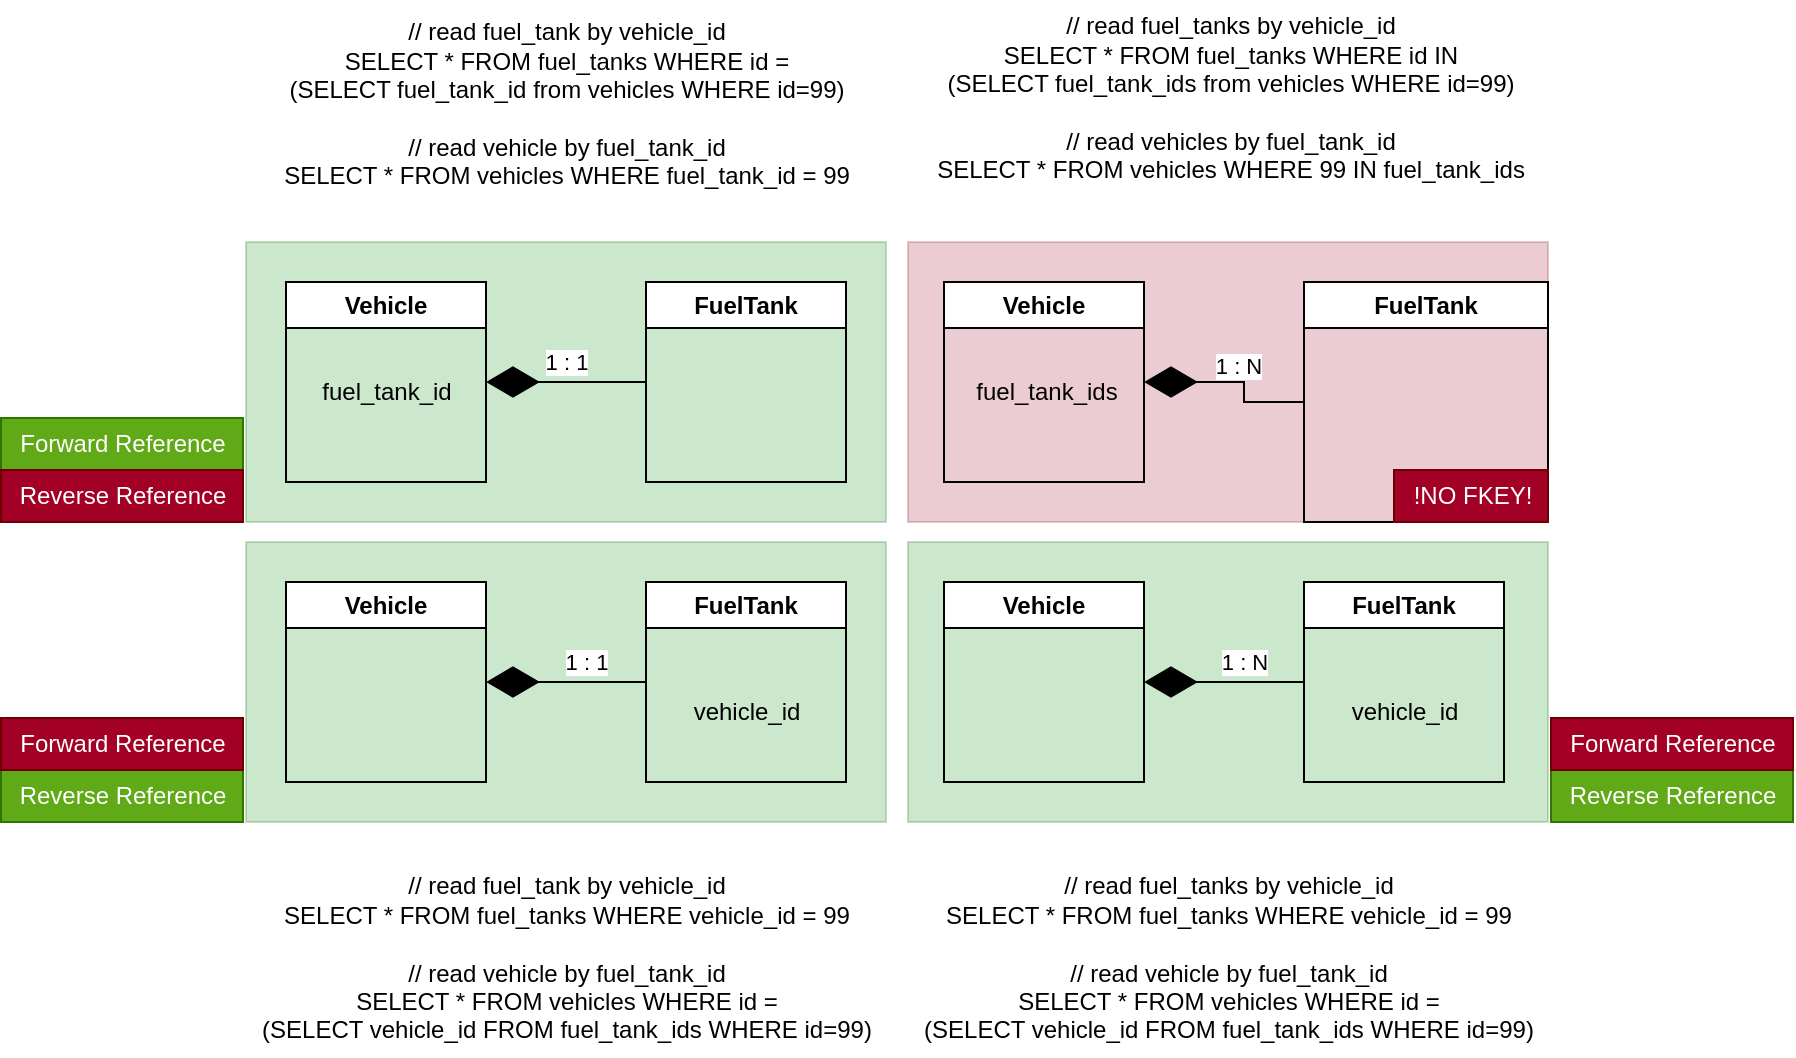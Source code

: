 <mxfile version="22.1.2" type="device">
  <diagram name="Page-1" id="iW4uD-XhVn1tyH_Kbip9">
    <mxGraphModel dx="2598" dy="1052" grid="0" gridSize="10" guides="1" tooltips="1" connect="1" arrows="1" fold="1" page="1" pageScale="1" pageWidth="850" pageHeight="1100" math="0" shadow="0">
      <root>
        <mxCell id="0" />
        <mxCell id="1" parent="0" />
        <mxCell id="gti5m1JGAZEwLYcofzOQ-27" value="" style="rounded=0;whiteSpace=wrap;html=1;fillColor=#008a00;fontColor=#ffffff;strokeColor=#005700;opacity=20;" parent="1" vertex="1">
          <mxGeometry x="371" y="500" width="320" height="140" as="geometry" />
        </mxCell>
        <mxCell id="gti5m1JGAZEwLYcofzOQ-24" value="" style="rounded=0;whiteSpace=wrap;html=1;fillColor=#a20025;fontColor=#ffffff;strokeColor=#6F0000;opacity=20;" parent="1" vertex="1">
          <mxGeometry x="371" y="350" width="320" height="140" as="geometry" />
        </mxCell>
        <mxCell id="gti5m1JGAZEwLYcofzOQ-25" value="" style="rounded=0;whiteSpace=wrap;html=1;fillColor=#008a00;strokeColor=#005700;opacity=20;fontColor=#ffffff;" parent="1" vertex="1">
          <mxGeometry x="40" y="350" width="320" height="140" as="geometry" />
        </mxCell>
        <mxCell id="gti5m1JGAZEwLYcofzOQ-23" value="" style="rounded=0;whiteSpace=wrap;html=1;fillColor=#008a00;fontColor=#ffffff;strokeColor=#005700;opacity=20;" parent="1" vertex="1">
          <mxGeometry x="40" y="500" width="320" height="140" as="geometry" />
        </mxCell>
        <mxCell id="gti5m1JGAZEwLYcofzOQ-1" value="Vehicle" style="swimlane;whiteSpace=wrap;html=1;startSize=23;" parent="1" vertex="1">
          <mxGeometry x="60" y="370" width="100" height="100" as="geometry" />
        </mxCell>
        <mxCell id="gti5m1JGAZEwLYcofzOQ-8" value="fuel_tank_id" style="text;html=1;align=center;verticalAlign=middle;resizable=0;points=[];autosize=1;strokeColor=none;fillColor=none;" parent="gti5m1JGAZEwLYcofzOQ-1" vertex="1">
          <mxGeometry x="5" y="40" width="90" height="30" as="geometry" />
        </mxCell>
        <mxCell id="gti5m1JGAZEwLYcofzOQ-4" style="edgeStyle=orthogonalEdgeStyle;rounded=0;orthogonalLoop=1;jettySize=auto;html=1;entryX=1;entryY=0.5;entryDx=0;entryDy=0;endArrow=diamondThin;endFill=1;strokeWidth=1;endSize=24;" parent="1" source="gti5m1JGAZEwLYcofzOQ-2" target="gti5m1JGAZEwLYcofzOQ-1" edge="1">
          <mxGeometry relative="1" as="geometry" />
        </mxCell>
        <mxCell id="gti5m1JGAZEwLYcofzOQ-18" value="1 : 1" style="edgeLabel;html=1;align=center;verticalAlign=middle;resizable=0;points=[];" parent="gti5m1JGAZEwLYcofzOQ-4" vertex="1" connectable="0">
          <mxGeometry x="0.553" y="-3" relative="1" as="geometry">
            <mxPoint x="22" y="-7" as="offset" />
          </mxGeometry>
        </mxCell>
        <mxCell id="gti5m1JGAZEwLYcofzOQ-2" value="FuelTank" style="swimlane;whiteSpace=wrap;html=1;" parent="1" vertex="1">
          <mxGeometry x="240" y="370" width="100" height="100" as="geometry" />
        </mxCell>
        <mxCell id="gti5m1JGAZEwLYcofzOQ-5" value="Vehicle" style="swimlane;whiteSpace=wrap;html=1;startSize=23;" parent="1" vertex="1">
          <mxGeometry x="60" y="520" width="100" height="100" as="geometry" />
        </mxCell>
        <mxCell id="gti5m1JGAZEwLYcofzOQ-6" style="edgeStyle=orthogonalEdgeStyle;rounded=0;orthogonalLoop=1;jettySize=auto;html=1;entryX=1;entryY=0.5;entryDx=0;entryDy=0;endArrow=diamondThin;endFill=1;strokeWidth=1;endSize=24;" parent="1" source="gti5m1JGAZEwLYcofzOQ-7" target="gti5m1JGAZEwLYcofzOQ-5" edge="1">
          <mxGeometry relative="1" as="geometry" />
        </mxCell>
        <mxCell id="gti5m1JGAZEwLYcofzOQ-20" value="1 : 1" style="edgeLabel;html=1;align=center;verticalAlign=middle;resizable=0;points=[];" parent="gti5m1JGAZEwLYcofzOQ-6" vertex="1" connectable="0">
          <mxGeometry x="-0.239" relative="1" as="geometry">
            <mxPoint y="-10" as="offset" />
          </mxGeometry>
        </mxCell>
        <mxCell id="gti5m1JGAZEwLYcofzOQ-7" value="FuelTank" style="swimlane;whiteSpace=wrap;html=1;" parent="1" vertex="1">
          <mxGeometry x="240" y="520" width="100" height="100" as="geometry" />
        </mxCell>
        <mxCell id="gti5m1JGAZEwLYcofzOQ-9" value="vehicle_id" style="text;html=1;align=center;verticalAlign=middle;resizable=0;points=[];autosize=1;strokeColor=none;fillColor=none;" parent="gti5m1JGAZEwLYcofzOQ-7" vertex="1">
          <mxGeometry x="10" y="50" width="80" height="30" as="geometry" />
        </mxCell>
        <mxCell id="gti5m1JGAZEwLYcofzOQ-10" value="Vehicle" style="swimlane;whiteSpace=wrap;html=1;startSize=23;" parent="1" vertex="1">
          <mxGeometry x="389" y="370" width="100" height="100" as="geometry" />
        </mxCell>
        <mxCell id="gti5m1JGAZEwLYcofzOQ-11" value="fuel_tank_ids" style="text;html=1;align=center;verticalAlign=middle;resizable=0;points=[];autosize=1;strokeColor=none;fillColor=none;" parent="gti5m1JGAZEwLYcofzOQ-10" vertex="1">
          <mxGeometry x="6" y="42" width="89" height="26" as="geometry" />
        </mxCell>
        <mxCell id="gti5m1JGAZEwLYcofzOQ-12" style="edgeStyle=orthogonalEdgeStyle;rounded=0;orthogonalLoop=1;jettySize=auto;html=1;entryX=1;entryY=0.5;entryDx=0;entryDy=0;endArrow=diamondThin;endFill=1;strokeWidth=1;endSize=24;" parent="1" source="gti5m1JGAZEwLYcofzOQ-13" target="gti5m1JGAZEwLYcofzOQ-10" edge="1">
          <mxGeometry relative="1" as="geometry" />
        </mxCell>
        <mxCell id="gti5m1JGAZEwLYcofzOQ-21" value="1 : N" style="edgeLabel;html=1;align=center;verticalAlign=middle;resizable=0;points=[];" parent="gti5m1JGAZEwLYcofzOQ-12" vertex="1" connectable="0">
          <mxGeometry x="-0.225" y="3" relative="1" as="geometry">
            <mxPoint y="-13" as="offset" />
          </mxGeometry>
        </mxCell>
        <mxCell id="gti5m1JGAZEwLYcofzOQ-13" value="FuelTank" style="swimlane;whiteSpace=wrap;html=1;" parent="1" vertex="1">
          <mxGeometry x="569" y="370" width="122" height="120" as="geometry" />
        </mxCell>
        <mxCell id="gti5m1JGAZEwLYcofzOQ-32" value="!NO FKEY!" style="text;html=1;align=center;verticalAlign=middle;resizable=0;points=[];autosize=1;strokeColor=#6F0000;fillColor=#a20025;fontColor=#ffffff;" parent="gti5m1JGAZEwLYcofzOQ-13" vertex="1">
          <mxGeometry x="45" y="94" width="77" height="26" as="geometry" />
        </mxCell>
        <mxCell id="gti5m1JGAZEwLYcofzOQ-14" value="Vehicle" style="swimlane;whiteSpace=wrap;html=1;startSize=23;" parent="1" vertex="1">
          <mxGeometry x="389" y="520" width="100" height="100" as="geometry" />
        </mxCell>
        <mxCell id="gti5m1JGAZEwLYcofzOQ-15" style="edgeStyle=orthogonalEdgeStyle;rounded=0;orthogonalLoop=1;jettySize=auto;html=1;entryX=1;entryY=0.5;entryDx=0;entryDy=0;endArrow=diamondThin;endFill=1;strokeWidth=1;endSize=24;" parent="1" source="gti5m1JGAZEwLYcofzOQ-16" target="gti5m1JGAZEwLYcofzOQ-14" edge="1">
          <mxGeometry relative="1" as="geometry" />
        </mxCell>
        <mxCell id="gti5m1JGAZEwLYcofzOQ-22" value="1 : N" style="edgeLabel;html=1;align=center;verticalAlign=middle;resizable=0;points=[];" parent="gti5m1JGAZEwLYcofzOQ-15" vertex="1" connectable="0">
          <mxGeometry x="-0.225" y="1" relative="1" as="geometry">
            <mxPoint x="1" y="-11" as="offset" />
          </mxGeometry>
        </mxCell>
        <mxCell id="gti5m1JGAZEwLYcofzOQ-16" value="FuelTank" style="swimlane;whiteSpace=wrap;html=1;" parent="1" vertex="1">
          <mxGeometry x="569" y="520" width="100" height="100" as="geometry" />
        </mxCell>
        <mxCell id="gti5m1JGAZEwLYcofzOQ-17" value="vehicle_id" style="text;html=1;align=center;verticalAlign=middle;resizable=0;points=[];autosize=1;strokeColor=none;fillColor=none;" parent="gti5m1JGAZEwLYcofzOQ-16" vertex="1">
          <mxGeometry x="10" y="50" width="80" height="30" as="geometry" />
        </mxCell>
        <mxCell id="gti5m1JGAZEwLYcofzOQ-28" value="// read fuel_tank by vehicle_id&lt;br&gt;SELECT * FROM fuel_tanks WHERE id =&lt;br&gt;(SELECT fuel_tank_id from vehicles WHERE id=99)&lt;br&gt;&lt;br&gt;// read vehicle by fuel_tank_id&lt;br&gt;SELECT * FROM vehicles WHERE fuel_tank_id = 99" style="text;html=1;align=center;verticalAlign=middle;resizable=0;points=[];autosize=1;strokeColor=none;fillColor=none;" parent="1" vertex="1">
          <mxGeometry x="49.5" y="232" width="301" height="98" as="geometry" />
        </mxCell>
        <mxCell id="gti5m1JGAZEwLYcofzOQ-29" value="// read fuel_tank by vehicle_id&lt;br&gt;SELECT * FROM fuel_tanks WHERE vehicle_id = 99&lt;br&gt;&lt;br&gt;// read vehicle by fuel_tank_id&lt;br&gt;SELECT * FROM vehicles WHERE id = &lt;br&gt;(SELECT vehicle_id FROM fuel_tank_ids WHERE id=99)" style="text;html=1;align=center;verticalAlign=middle;resizable=0;points=[];autosize=1;strokeColor=none;fillColor=none;" parent="1" vertex="1">
          <mxGeometry x="38.5" y="659" width="323" height="98" as="geometry" />
        </mxCell>
        <mxCell id="gti5m1JGAZEwLYcofzOQ-30" value="// read fuel_tanks by vehicle_id&lt;br&gt;SELECT * FROM fuel_tanks WHERE vehicle_id = 99&lt;br&gt;&lt;br&gt;// read vehicle by fuel_tank_id&lt;br&gt;SELECT * FROM vehicles WHERE id = &lt;br&gt;(SELECT vehicle_id FROM fuel_tank_ids WHERE id=99)" style="text;html=1;align=center;verticalAlign=middle;resizable=0;points=[];autosize=1;strokeColor=none;fillColor=none;" parent="1" vertex="1">
          <mxGeometry x="369.5" y="659" width="323" height="98" as="geometry" />
        </mxCell>
        <mxCell id="gti5m1JGAZEwLYcofzOQ-31" value="// read fuel_tanks by vehicle_id&lt;br&gt;SELECT * FROM fuel_tanks WHERE id IN&lt;br&gt;(SELECT fuel_tank_ids from vehicles WHERE id=99)&lt;br&gt;&lt;br&gt;// read vehicles by fuel_tank_id&lt;br&gt;SELECT * FROM vehicles WHERE 99 IN fuel_tank_ids" style="text;html=1;align=center;verticalAlign=middle;resizable=0;points=[];autosize=1;strokeColor=none;fillColor=none;" parent="1" vertex="1">
          <mxGeometry x="375.5" y="229" width="312" height="98" as="geometry" />
        </mxCell>
        <mxCell id="gti5m1JGAZEwLYcofzOQ-33" value="Forward Reference" style="text;html=1;align=center;verticalAlign=middle;resizable=0;points=[];autosize=1;strokeColor=#2D7600;fillColor=#60a917;fontColor=#ffffff;" parent="1" vertex="1">
          <mxGeometry x="-82.5" y="438" width="121" height="26" as="geometry" />
        </mxCell>
        <mxCell id="gti5m1JGAZEwLYcofzOQ-35" value="Reverse Reference" style="text;html=1;align=center;verticalAlign=middle;resizable=0;points=[];autosize=1;strokeColor=#6F0000;fillColor=#a20025;fontColor=#ffffff;" parent="1" vertex="1">
          <mxGeometry x="-82.5" y="464" width="121" height="26" as="geometry" />
        </mxCell>
        <mxCell id="gti5m1JGAZEwLYcofzOQ-36" value="Reverse Reference" style="text;html=1;align=center;verticalAlign=middle;resizable=0;points=[];autosize=1;strokeColor=#2D7600;fillColor=#60a917;fontColor=#ffffff;" parent="1" vertex="1">
          <mxGeometry x="-82.5" y="614" width="121" height="26" as="geometry" />
        </mxCell>
        <mxCell id="gti5m1JGAZEwLYcofzOQ-37" value="Forward Reference" style="text;html=1;align=center;verticalAlign=middle;resizable=0;points=[];autosize=1;strokeColor=#6F0000;fillColor=#a20025;fontColor=#ffffff;" parent="1" vertex="1">
          <mxGeometry x="-82.5" y="588" width="121" height="26" as="geometry" />
        </mxCell>
        <mxCell id="gti5m1JGAZEwLYcofzOQ-38" value="Reverse Reference" style="text;html=1;align=center;verticalAlign=middle;resizable=0;points=[];autosize=1;strokeColor=#2D7600;fillColor=#60a917;fontColor=#ffffff;" parent="1" vertex="1">
          <mxGeometry x="692.5" y="614" width="121" height="26" as="geometry" />
        </mxCell>
        <mxCell id="gti5m1JGAZEwLYcofzOQ-39" value="Forward Reference" style="text;html=1;align=center;verticalAlign=middle;resizable=0;points=[];autosize=1;strokeColor=#6F0000;fillColor=#a20025;fontColor=#ffffff;" parent="1" vertex="1">
          <mxGeometry x="692.5" y="588" width="121" height="26" as="geometry" />
        </mxCell>
      </root>
    </mxGraphModel>
  </diagram>
</mxfile>
